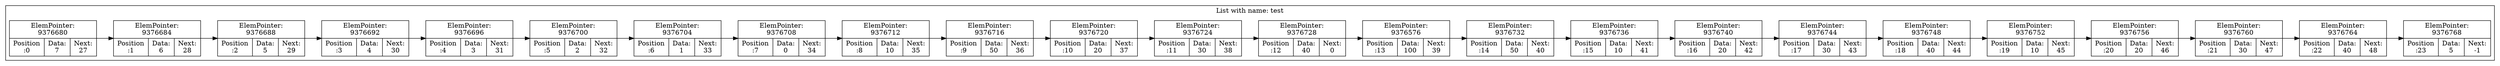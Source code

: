 digraph G{
rankdir=LR;
subgraph clusterlist {
0 [shape=record, label="ElemPointer:\n9376680 | {Position\n:0 | Data:\n7 | Next:\n27}"];
0->1
1 [shape=record, label="ElemPointer:\n9376684 | {Position\n:1 | Data:\n6 | Next:\n28}"];
1->2
2 [shape=record, label="ElemPointer:\n9376688 | {Position\n:2 | Data:\n5 | Next:\n29}"];
2->3
3 [shape=record, label="ElemPointer:\n9376692 | {Position\n:3 | Data:\n4 | Next:\n30}"];
3->4
4 [shape=record, label="ElemPointer:\n9376696 | {Position\n:4 | Data:\n3 | Next:\n31}"];
4->5
5 [shape=record, label="ElemPointer:\n9376700 | {Position\n:5 | Data:\n2 | Next:\n32}"];
5->6
6 [shape=record, label="ElemPointer:\n9376704 | {Position\n:6 | Data:\n1 | Next:\n33}"];
6->7
7 [shape=record, label="ElemPointer:\n9376708 | {Position\n:7 | Data:\n0 | Next:\n34}"];
7->8
8 [shape=record, label="ElemPointer:\n9376712 | {Position\n:8 | Data:\n10 | Next:\n35}"];
8->9
9 [shape=record, label="ElemPointer:\n9376716 | {Position\n:9 | Data:\n50 | Next:\n36}"];
9->10
10 [shape=record, label="ElemPointer:\n9376720 | {Position\n:10 | Data:\n20 | Next:\n37}"];
10->11
11 [shape=record, label="ElemPointer:\n9376724 | {Position\n:11 | Data:\n30 | Next:\n38}"];
11->12
12 [shape=record, label="ElemPointer:\n9376728 | {Position\n:12 | Data:\n40 | Next:\n0}"];
12->13
13 [shape=record, label="ElemPointer:\n9376576 | {Position\n:13 | Data:\n100 | Next:\n39}"];
13->14
14 [shape=record, label="ElemPointer:\n9376732 | {Position\n:14 | Data:\n50 | Next:\n40}"];
14->15
15 [shape=record, label="ElemPointer:\n9376736 | {Position\n:15 | Data:\n10 | Next:\n41}"];
15->16
16 [shape=record, label="ElemPointer:\n9376740 | {Position\n:16 | Data:\n20 | Next:\n42}"];
16->17
17 [shape=record, label="ElemPointer:\n9376744 | {Position\n:17 | Data:\n30 | Next:\n43}"];
17->18
18 [shape=record, label="ElemPointer:\n9376748 | {Position\n:18 | Data:\n40 | Next:\n44}"];
18->19
19 [shape=record, label="ElemPointer:\n9376752 | {Position\n:19 | Data:\n10 | Next:\n45}"];
19->20
20 [shape=record, label="ElemPointer:\n9376756 | {Position\n:20 | Data:\n20 | Next:\n46}"];
20->21
21 [shape=record, label="ElemPointer:\n9376760 | {Position\n:21 | Data:\n30 | Next:\n47}"];
21->22
22 [shape=record, label="ElemPointer:\n9376764 | {Position\n:22 | Data:\n40 | Next:\n48}"];
22->23
23 [shape=record, label="ElemPointer:\n9376768 | {Position\n:23 | Data:\n5 | Next:\n-1}"];
label = "List with name: test"}
}
